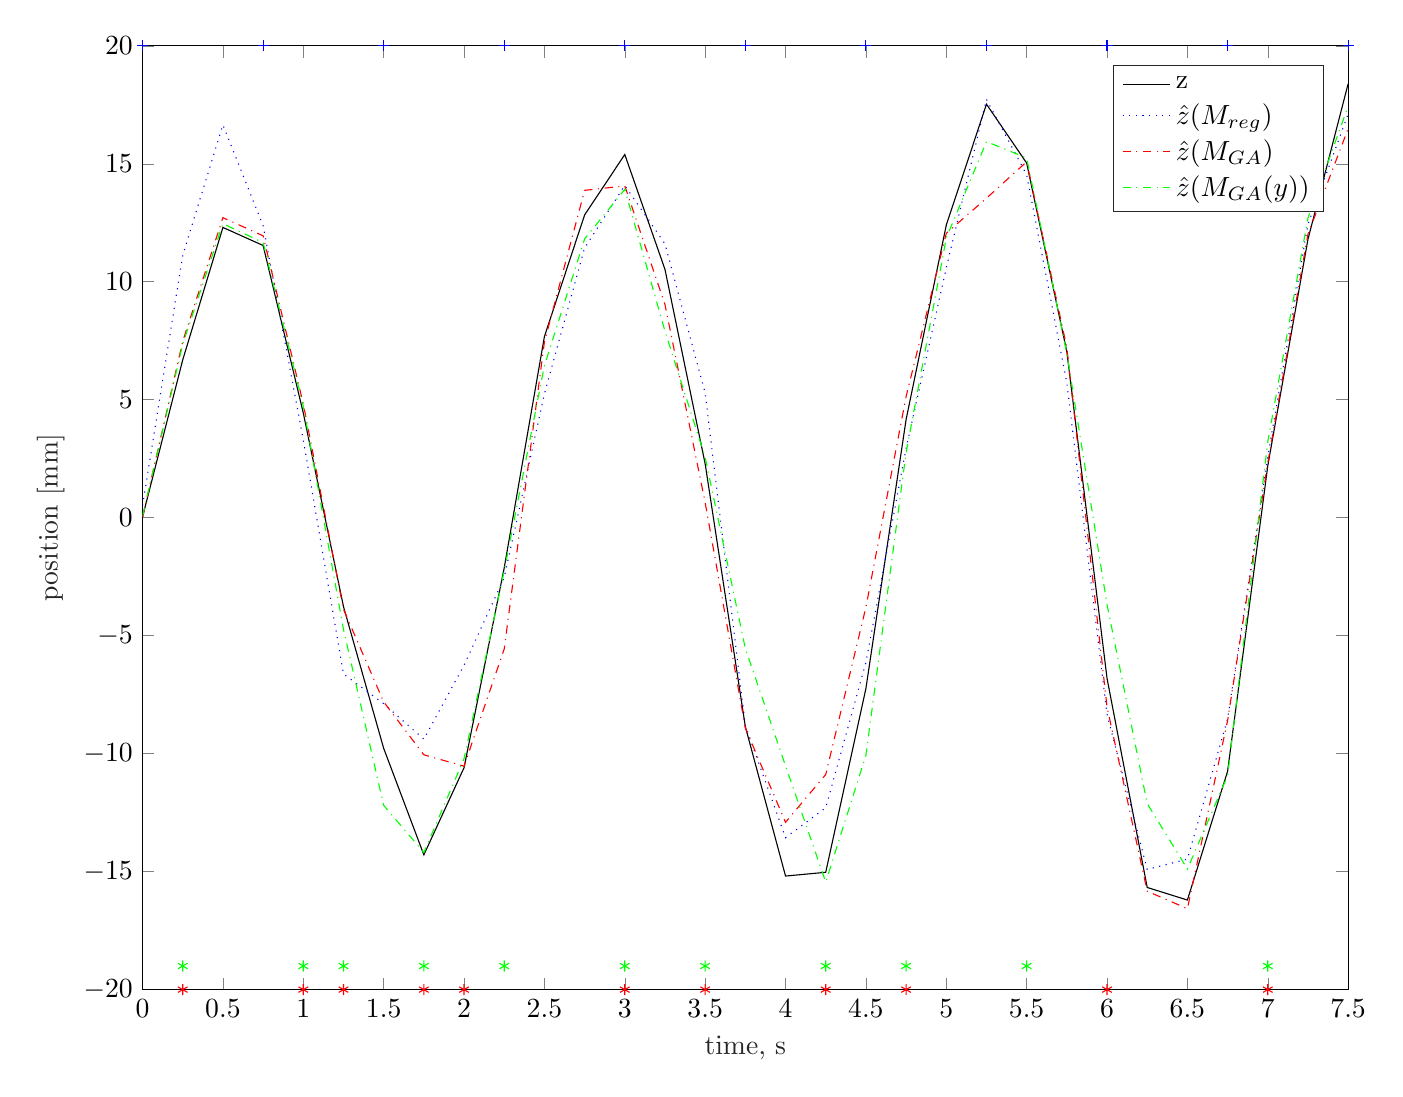 % This file was created by matlab2tikz.
%
%The latest updates can be retrieved from
%  http://www.mathworks.com/matlabcentral/fileexchange/22022-matlab2tikz-matlab2tikz
%where you can also make suggestions and rate matlab2tikz.
%
\begin{tikzpicture}

\begin{axis}[%
width=6.028in,
height=4.719in,
at={(1.011in,0.676in)},
scale only axis,
xmin=0,
xmax=7.5,
xlabel style={font=\color{white!15!black}},
xlabel={time, s},
ymin=-20,
ymax=20,
ylabel style={font=\color{white!15!black}},
ylabel={position [mm]},
axis background/.style={fill=white},
legend style={legend cell align=left, align=left, draw=white!15!black}
]
\addplot [color=black]
  table[row sep=crcr]{%
0	0.032\\
0.25	6.689\\
0.5	12.302\\
0.75	11.537\\
1	4.438\\
1.25	-3.766\\
1.5	-9.773\\
1.75	-14.289\\
2	-10.597\\
2.25	-2.123\\
2.5	7.678\\
2.75	12.832\\
3	15.392\\
3.25	10.524\\
3.5	2.282\\
3.75	-8.858\\
4	-15.187\\
4.25	-15.028\\
4.5	-7.239\\
4.75	4.161\\
5	12.4\\
5.25	17.525\\
5.5	15.03\\
5.75	7.034\\
6	-6.807\\
6.25	-15.671\\
6.5	-16.204\\
6.75	-10.745\\
7	2.201\\
7.25	11.8\\
7.5	18.394\\
};
\addlegendentry{z}

\addplot [color=blue, dotted]
  table[row sep=crcr]{%
0	0.509\\
0.25	11.122\\
0.5	16.649\\
0.75	12.376\\
1	3.3\\
1.25	-6.622\\
1.5	-7.884\\
1.75	-9.386\\
2	-6.255\\
2.25	-2.537\\
2.5	5.251\\
2.75	11.433\\
3	14.082\\
3.25	11.608\\
3.5	5.286\\
3.75	-8.814\\
4	-13.561\\
4.25	-12.292\\
4.5	-6.133\\
4.75	2.941\\
5	10.586\\
5.25	17.728\\
5.5	14.531\\
5.75	5.713\\
6	-8.337\\
6.25	-14.908\\
6.5	-14.468\\
6.75	-8.529\\
7	2.601\\
7.25	12.437\\
7.5	17.115\\
};
\addlegendentry{$\hat{z}(M_{reg})$}

\addplot [color=red, dashdotted]
  table[row sep=crcr]{%
0	0.018\\
0.25	7.477\\
0.5	12.717\\
0.75	11.949\\
1	4.821\\
1.25	-3.88\\
1.5	-7.805\\
1.75	-10.049\\
2	-10.531\\
2.25	-5.561\\
2.5	7.447\\
2.75	13.874\\
3	14.062\\
3.25	9.035\\
3.5	0.64\\
3.75	-8.915\\
4	-12.909\\
4.25	-10.883\\
4.5	-3.796\\
4.75	5.136\\
5	12.056\\
5.25	13.541\\
5.5	15.084\\
5.75	7.21\\
6	-8.022\\
6.25	-15.829\\
6.5	-16.571\\
6.75	-8.598\\
7	2.327\\
7.25	12.015\\
7.5	16.489\\
};
\addlegendentry{$\hat{z}(M_{GA})$}

\addplot [color=green, dashdotted]
  table[row sep=crcr]{%
0	0.069\\
0.25	7.353\\
0.5	12.46\\
0.75	11.662\\
1	4.725\\
1.25	-4.733\\
1.5	-12.191\\
1.75	-14.189\\
2	-10.215\\
2.25	-2.245\\
2.5	6.442\\
2.75	11.816\\
3	13.914\\
3.25	7.906\\
3.5	2.555\\
3.75	-5.546\\
4	-10.515\\
4.25	-15.443\\
4.5	-10.069\\
4.75	2.756\\
5	11.853\\
5.25	15.937\\
5.5	15.248\\
5.75	6.964\\
6	-3.683\\
6.25	-12.118\\
6.5	-14.891\\
6.75	-10.932\\
7	3.214\\
7.25	12.704\\
7.5	17.441\\
};
\addlegendentry{$\hat{z}(M_{GA}(y))$}

\addplot [color=blue, draw=none, mark=+, mark options={solid, blue}, forget plot]
  table[row sep=crcr]{%
0	20\\
0.75	20\\
1.5	20\\
2.25	20\\
3	20\\
3.75	20\\
4.5	20\\
5.25	20\\
6	20\\
6.75	20\\
7.5	20\\
};
\addplot [color=red, draw=none, mark=asterisk, mark options={solid, red}, forget plot]
  table[row sep=crcr]{%
0.25	-20\\
1	-20\\
1.25	-20\\
1.75	-20\\
2	-20\\
3	-20\\
3.5	-20\\
4.25	-20\\
4.75	-20\\
6	-20\\
7	-20\\
};
\addplot [color=green, draw=none, mark=asterisk, mark options={solid, green}, forget plot]
  table[row sep=crcr]{%
0.25	-19\\
1	-19\\
1.25	-19\\
1.75	-19\\
2.25	-19\\
3	-19\\
3.5	-19\\
4.25	-19\\
4.75	-19\\
5.5	-19\\
7	-19\\
};
\end{axis}
\end{tikzpicture}%
